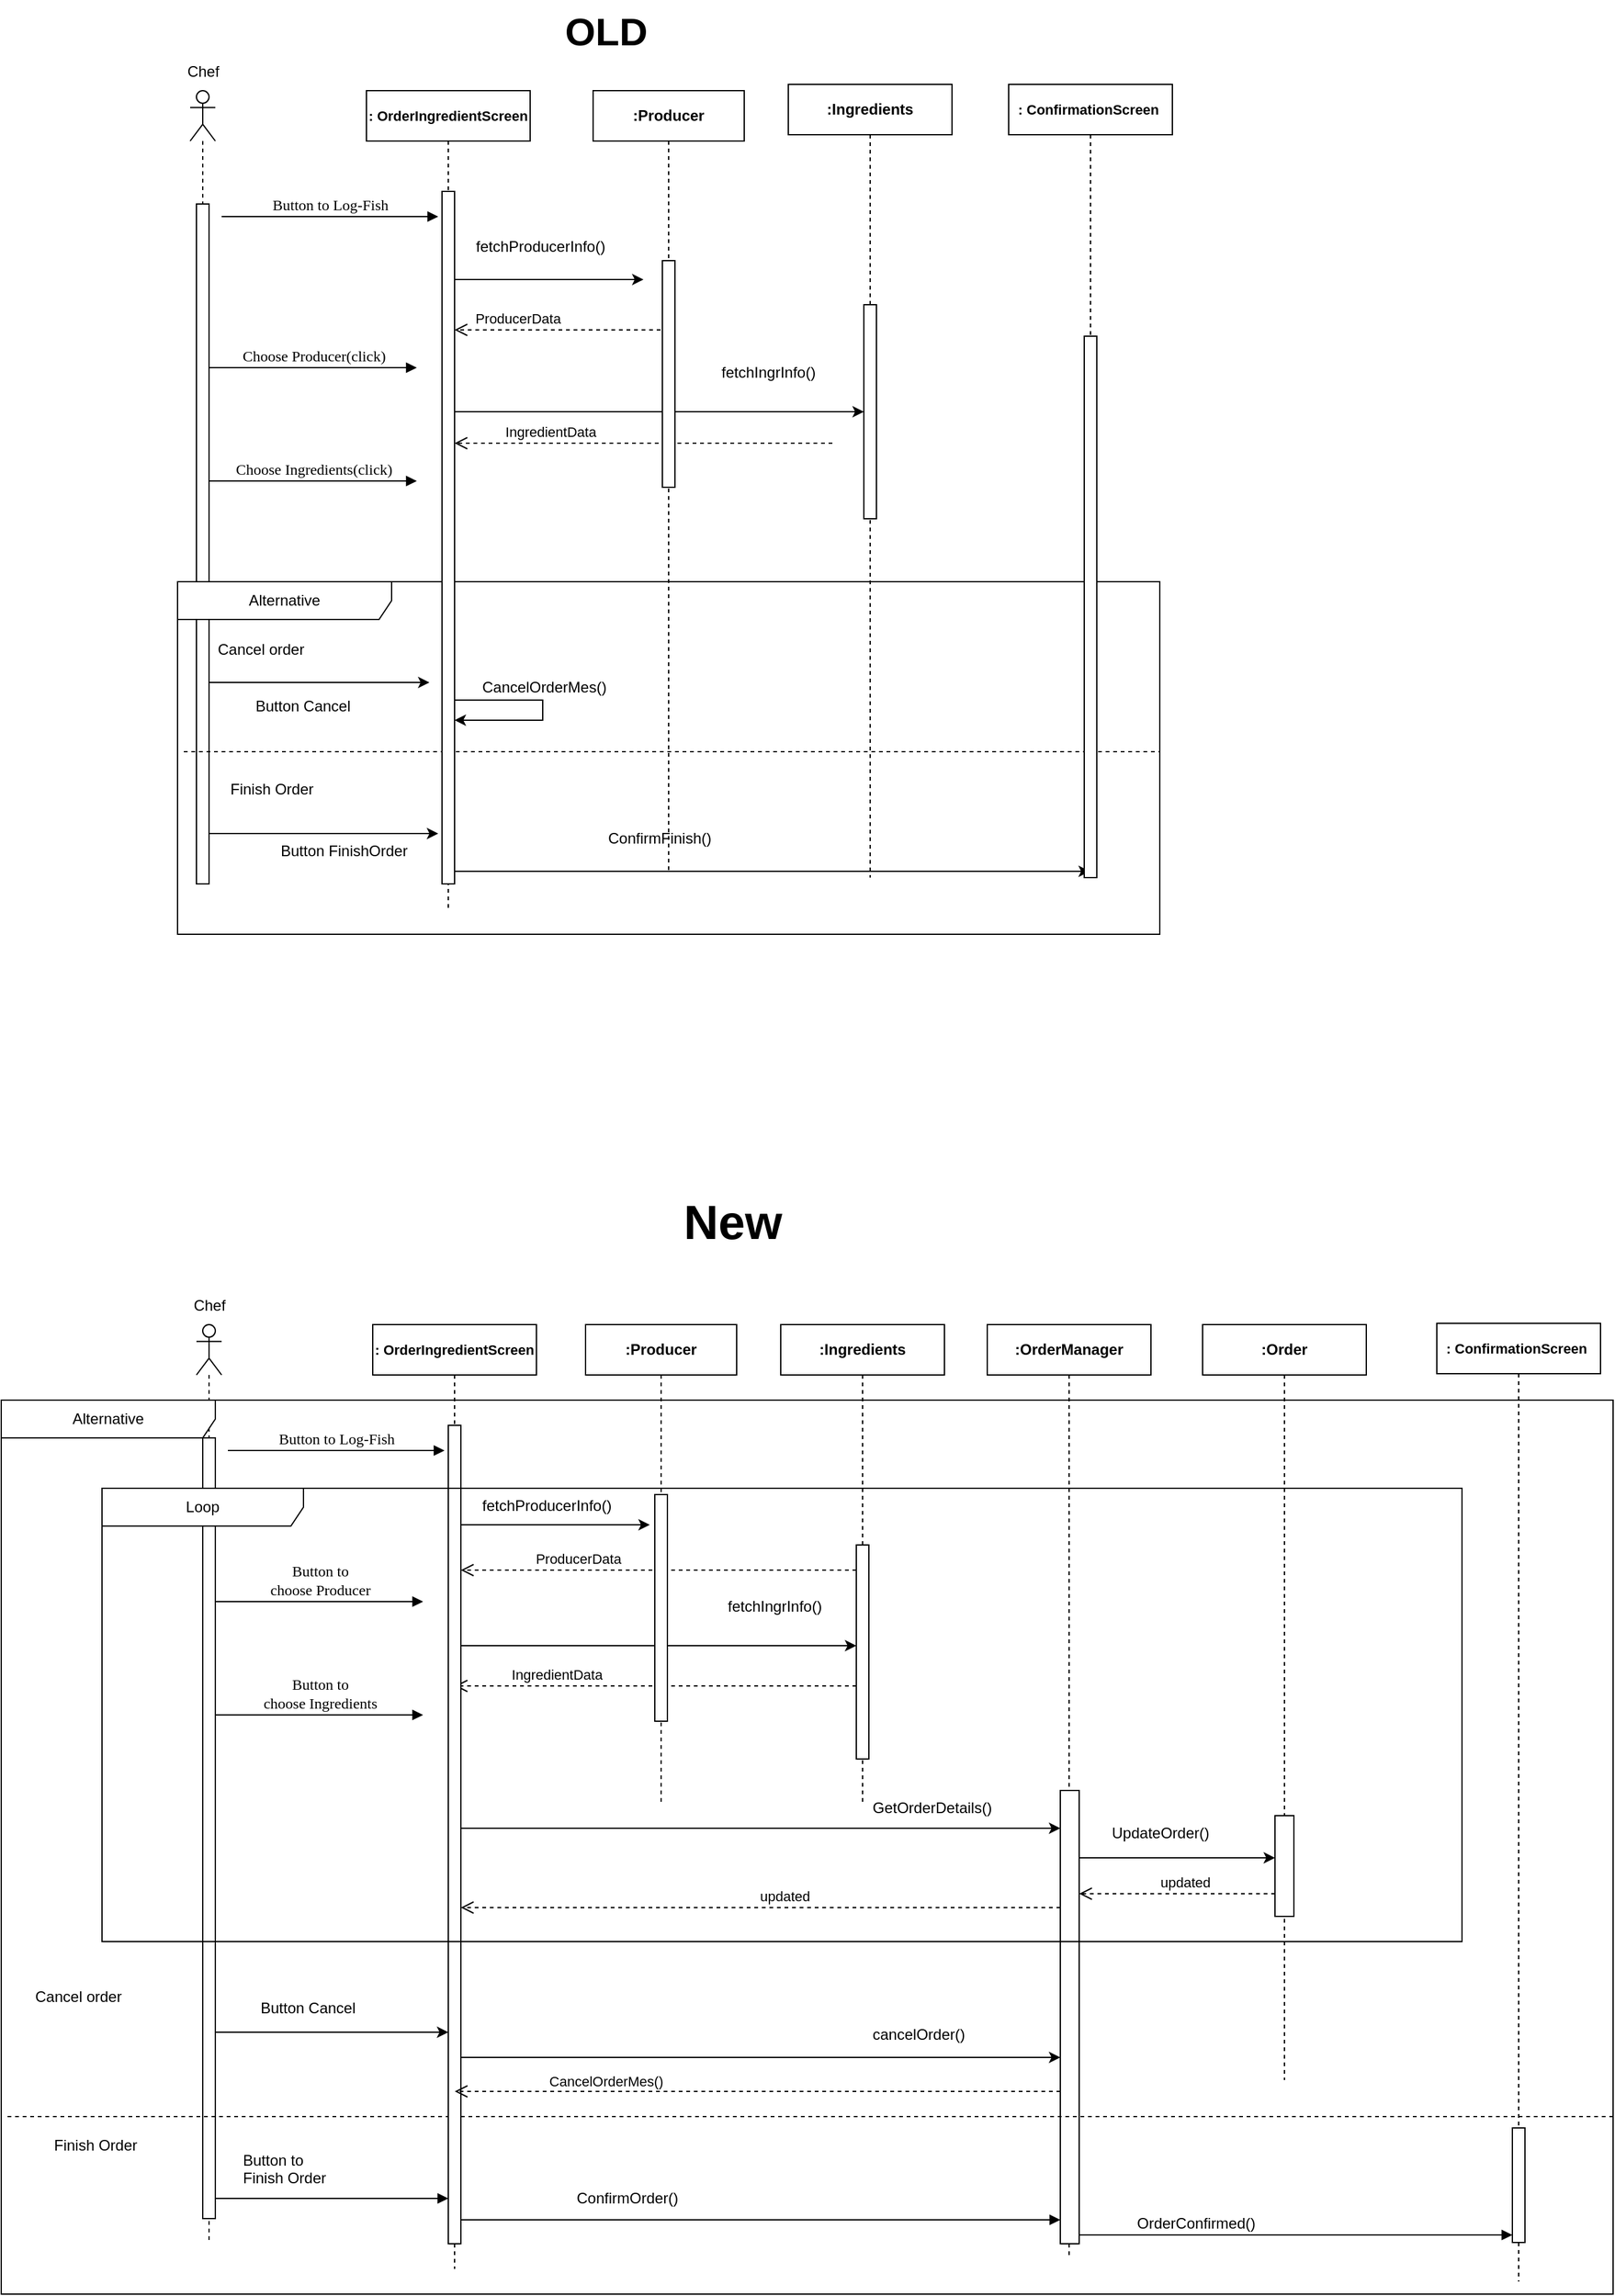 <mxfile version="27.0.5">
  <diagram name="Page-1" id="hu2GcPiW0_F7yXGHMq4G">
    <mxGraphModel dx="2571" dy="980" grid="1" gridSize="10" guides="1" tooltips="1" connect="1" arrows="1" fold="1" page="1" pageScale="1" pageWidth="850" pageHeight="1100" math="0" shadow="0">
      <root>
        <mxCell id="0" />
        <mxCell id="1" parent="0" />
        <mxCell id="yRij5WZZbqsP3CioCUJ2-1" value="Button to Log-Fish" style="html=1;verticalAlign=bottom;endArrow=block;labelBackgroundColor=none;fontFamily=Verdana;fontSize=12;edgeStyle=elbowEdgeStyle;elbow=vertical;" parent="1" edge="1">
          <mxGeometry relative="1" as="geometry">
            <mxPoint x="145" y="180" as="sourcePoint" />
            <mxPoint x="317" y="179.931" as="targetPoint" />
          </mxGeometry>
        </mxCell>
        <mxCell id="yRij5WZZbqsP3CioCUJ2-2" value="" style="shape=umlLifeline;perimeter=lifelinePerimeter;whiteSpace=wrap;html=1;container=1;dropTarget=0;collapsible=0;recursiveResize=0;outlineConnect=0;portConstraint=eastwest;newEdgeStyle={&quot;curved&quot;:0,&quot;rounded&quot;:0};participant=umlActor;" parent="1" vertex="1">
          <mxGeometry x="120" y="80" width="20" height="630" as="geometry" />
        </mxCell>
        <mxCell id="yRij5WZZbqsP3CioCUJ2-3" value="" style="html=1;points=[[0,0,0,0,5],[0,1,0,0,-5],[1,0,0,0,5],[1,1,0,0,-5]];perimeter=orthogonalPerimeter;outlineConnect=0;targetShapes=umlLifeline;portConstraint=eastwest;newEdgeStyle={&quot;curved&quot;:0,&quot;rounded&quot;:0};" parent="yRij5WZZbqsP3CioCUJ2-2" vertex="1">
          <mxGeometry x="5" y="90" width="10" height="540" as="geometry" />
        </mxCell>
        <mxCell id="yRij5WZZbqsP3CioCUJ2-4" value="Chef" style="text;html=1;align=center;verticalAlign=middle;resizable=0;points=[];autosize=1;strokeColor=none;fillColor=none;" parent="1" vertex="1">
          <mxGeometry x="105" y="50" width="50" height="30" as="geometry" />
        </mxCell>
        <mxCell id="yRij5WZZbqsP3CioCUJ2-5" value="" style="edgeStyle=orthogonalEdgeStyle;rounded=0;orthogonalLoop=1;jettySize=auto;html=1;curved=0;" parent="1" edge="1">
          <mxGeometry relative="1" as="geometry">
            <mxPoint x="330" y="230" as="sourcePoint" />
            <mxPoint x="480" y="230" as="targetPoint" />
            <Array as="points">
              <mxPoint x="360" y="230" />
              <mxPoint x="360" y="230" />
            </Array>
          </mxGeometry>
        </mxCell>
        <mxCell id="yRij5WZZbqsP3CioCUJ2-6" value="fetchProducerInfo()" style="text;whiteSpace=wrap;html=1;" parent="1" vertex="1">
          <mxGeometry x="345" y="190" width="110" height="20" as="geometry" />
        </mxCell>
        <mxCell id="yRij5WZZbqsP3CioCUJ2-7" value="fetchIngrInfo()" style="text;whiteSpace=wrap;html=1;" parent="1" vertex="1">
          <mxGeometry x="540" y="290" width="82" height="30" as="geometry" />
        </mxCell>
        <mxCell id="yRij5WZZbqsP3CioCUJ2-8" style="edgeStyle=orthogonalEdgeStyle;rounded=0;orthogonalLoop=1;jettySize=auto;html=1;curved=0;" parent="1" target="yRij5WZZbqsP3CioCUJ2-29" edge="1">
          <mxGeometry relative="1" as="geometry">
            <mxPoint x="330" y="335.034" as="sourcePoint" />
            <mxPoint x="630" y="310" as="targetPoint" />
            <Array as="points">
              <mxPoint x="450" y="335" />
              <mxPoint x="450" y="335" />
            </Array>
          </mxGeometry>
        </mxCell>
        <mxCell id="yRij5WZZbqsP3CioCUJ2-9" value="ProducerData" style="html=1;verticalAlign=bottom;endArrow=open;dashed=1;endSize=8;curved=0;rounded=0;" parent="1" source="yRij5WZZbqsP3CioCUJ2-30" edge="1">
          <mxGeometry x="0.411" relative="1" as="geometry">
            <mxPoint x="470" y="270.04" as="sourcePoint" />
            <mxPoint x="330" y="270" as="targetPoint" />
            <mxPoint as="offset" />
          </mxGeometry>
        </mxCell>
        <mxCell id="yRij5WZZbqsP3CioCUJ2-10" value="IngredientData" style="html=1;verticalAlign=bottom;endArrow=open;dashed=1;endSize=8;curved=0;rounded=0;" parent="1" edge="1">
          <mxGeometry x="0.495" relative="1" as="geometry">
            <mxPoint x="630" y="360" as="sourcePoint" />
            <mxPoint x="330" y="360" as="targetPoint" />
            <mxPoint as="offset" />
          </mxGeometry>
        </mxCell>
        <mxCell id="yRij5WZZbqsP3CioCUJ2-11" value="Choose Producer(click)" style="html=1;verticalAlign=bottom;endArrow=block;labelBackgroundColor=none;fontFamily=Verdana;fontSize=12;edgeStyle=elbowEdgeStyle;elbow=vertical;" parent="1" edge="1">
          <mxGeometry relative="1" as="geometry">
            <mxPoint x="135" y="300" as="sourcePoint" />
            <mxPoint x="300" y="300" as="targetPoint" />
          </mxGeometry>
        </mxCell>
        <mxCell id="yRij5WZZbqsP3CioCUJ2-12" value="Choose Ingredients(click)" style="html=1;verticalAlign=bottom;endArrow=block;labelBackgroundColor=none;fontFamily=Verdana;fontSize=12;edgeStyle=elbowEdgeStyle;elbow=vertical;" parent="1" edge="1">
          <mxGeometry relative="1" as="geometry">
            <mxPoint x="135" y="390" as="sourcePoint" />
            <mxPoint x="300" y="390" as="targetPoint" />
            <mxPoint as="offset" />
          </mxGeometry>
        </mxCell>
        <mxCell id="yRij5WZZbqsP3CioCUJ2-15" style="edgeStyle=orthogonalEdgeStyle;rounded=0;orthogonalLoop=1;jettySize=auto;html=1;curved=0;" parent="1" edge="1">
          <mxGeometry relative="1" as="geometry">
            <mxPoint x="135" y="545.043" as="sourcePoint" />
            <mxPoint x="310" y="550" as="targetPoint" />
            <Array as="points">
              <mxPoint x="135" y="550" />
            </Array>
          </mxGeometry>
        </mxCell>
        <mxCell id="yRij5WZZbqsP3CioCUJ2-16" value="Alternative" style="shape=umlFrame;whiteSpace=wrap;html=1;pointerEvents=0;recursiveResize=0;container=1;collapsible=0;width=170;" parent="1" vertex="1">
          <mxGeometry x="110" y="470" width="780" height="280" as="geometry" />
        </mxCell>
        <mxCell id="yRij5WZZbqsP3CioCUJ2-17" value="Cancel order" style="text;html=1;" parent="yRij5WZZbqsP3CioCUJ2-16" vertex="1">
          <mxGeometry width="100" height="20" relative="1" as="geometry">
            <mxPoint x="30" y="40" as="offset" />
          </mxGeometry>
        </mxCell>
        <mxCell id="yRij5WZZbqsP3CioCUJ2-18" value="" style="line;strokeWidth=1;dashed=1;labelPosition=center;verticalLabelPosition=bottom;align=left;verticalAlign=top;spacingLeft=20;spacingTop=15;html=1;whiteSpace=wrap;" parent="yRij5WZZbqsP3CioCUJ2-16" vertex="1">
          <mxGeometry x="5" y="130" width="775" height="10" as="geometry" />
        </mxCell>
        <mxCell id="yRij5WZZbqsP3CioCUJ2-19" value="Button Cancel " style="text;whiteSpace=wrap;html=1;" parent="yRij5WZZbqsP3CioCUJ2-16" vertex="1">
          <mxGeometry x="60" y="85" width="120" height="25" as="geometry" />
        </mxCell>
        <mxCell id="yRij5WZZbqsP3CioCUJ2-20" value="Finish Order" style="text;html=1;align=center;verticalAlign=middle;whiteSpace=wrap;rounded=0;" parent="yRij5WZZbqsP3CioCUJ2-16" vertex="1">
          <mxGeometry x="40" y="150" width="70" height="30" as="geometry" />
        </mxCell>
        <mxCell id="yRij5WZZbqsP3CioCUJ2-21" value="Button FinishOrder" style="text;whiteSpace=wrap;html=1;" parent="yRij5WZZbqsP3CioCUJ2-16" vertex="1">
          <mxGeometry x="80" y="200" width="110" height="30" as="geometry" />
        </mxCell>
        <mxCell id="yRij5WZZbqsP3CioCUJ2-22" style="edgeStyle=orthogonalEdgeStyle;rounded=0;orthogonalLoop=1;jettySize=auto;html=1;curved=0;" parent="yRij5WZZbqsP3CioCUJ2-16" edge="1">
          <mxGeometry relative="1" as="geometry">
            <mxPoint x="25" y="200" as="sourcePoint" />
            <mxPoint x="207" y="200" as="targetPoint" />
            <Array as="points">
              <mxPoint x="50" y="200" />
              <mxPoint x="50" y="200" />
            </Array>
          </mxGeometry>
        </mxCell>
        <mxCell id="yRij5WZZbqsP3CioCUJ2-23" value="ConfirmFinish()" style="text;whiteSpace=wrap;html=1;" parent="yRij5WZZbqsP3CioCUJ2-16" vertex="1">
          <mxGeometry x="340" y="190" width="100" height="20" as="geometry" />
        </mxCell>
        <mxCell id="yRij5WZZbqsP3CioCUJ2-24" value="CancelOrderMes()" style="text;whiteSpace=wrap;html=1;" parent="yRij5WZZbqsP3CioCUJ2-16" vertex="1">
          <mxGeometry x="240" y="70" width="90" height="20" as="geometry" />
        </mxCell>
        <mxCell id="yRij5WZZbqsP3CioCUJ2-25" style="edgeStyle=orthogonalEdgeStyle;rounded=0;orthogonalLoop=1;jettySize=auto;html=1;curved=0;" parent="1" target="yRij5WZZbqsP3CioCUJ2-26" edge="1">
          <mxGeometry relative="1" as="geometry">
            <mxPoint x="809.5" y="690" as="targetPoint" />
            <Array as="points">
              <mxPoint x="450" y="700" />
              <mxPoint x="450" y="700" />
            </Array>
            <mxPoint x="330" y="700" as="sourcePoint" />
          </mxGeometry>
        </mxCell>
        <mxCell id="yRij5WZZbqsP3CioCUJ2-26" value="&lt;b&gt;&lt;font style=&quot;font-size: 11px;&quot;&gt;: ConfirmationScreen&amp;nbsp; &lt;br&gt;&lt;/font&gt;&lt;/b&gt;" style="shape=umlLifeline;perimeter=lifelinePerimeter;whiteSpace=wrap;html=1;container=1;dropTarget=0;collapsible=0;recursiveResize=0;outlineConnect=0;portConstraint=eastwest;newEdgeStyle={&quot;curved&quot;:0,&quot;rounded&quot;:0};" parent="1" vertex="1">
          <mxGeometry x="770" y="75" width="130" height="630" as="geometry" />
        </mxCell>
        <mxCell id="yRij5WZZbqsP3CioCUJ2-27" value="" style="html=1;points=[[0,0,0,0,5],[0,1,0,0,-5],[1,0,0,0,5],[1,1,0,0,-5]];perimeter=orthogonalPerimeter;outlineConnect=0;targetShapes=umlLifeline;portConstraint=eastwest;newEdgeStyle={&quot;curved&quot;:0,&quot;rounded&quot;:0};" parent="yRij5WZZbqsP3CioCUJ2-26" vertex="1">
          <mxGeometry x="60" y="200" width="10" height="430" as="geometry" />
        </mxCell>
        <mxCell id="yRij5WZZbqsP3CioCUJ2-28" value="&lt;b&gt;:Ingredients&lt;/b&gt;" style="shape=umlLifeline;perimeter=lifelinePerimeter;whiteSpace=wrap;html=1;container=1;dropTarget=0;collapsible=0;recursiveResize=0;outlineConnect=0;portConstraint=eastwest;newEdgeStyle={&quot;curved&quot;:0,&quot;rounded&quot;:0};" parent="1" vertex="1">
          <mxGeometry x="595" y="75" width="130" height="630" as="geometry" />
        </mxCell>
        <mxCell id="yRij5WZZbqsP3CioCUJ2-29" value="" style="html=1;points=[[0,0,0,0,5],[0,1,0,0,-5],[1,0,0,0,5],[1,1,0,0,-5]];perimeter=orthogonalPerimeter;outlineConnect=0;targetShapes=umlLifeline;portConstraint=eastwest;newEdgeStyle={&quot;curved&quot;:0,&quot;rounded&quot;:0};" parent="yRij5WZZbqsP3CioCUJ2-28" vertex="1">
          <mxGeometry x="60" y="175" width="10" height="170" as="geometry" />
        </mxCell>
        <mxCell id="yRij5WZZbqsP3CioCUJ2-30" value="&lt;b&gt;:Producer&lt;/b&gt;" style="shape=umlLifeline;perimeter=lifelinePerimeter;whiteSpace=wrap;html=1;container=1;dropTarget=0;collapsible=0;recursiveResize=0;outlineConnect=0;portConstraint=eastwest;newEdgeStyle={&quot;curved&quot;:0,&quot;rounded&quot;:0};" parent="1" vertex="1">
          <mxGeometry x="440" y="80" width="120" height="620" as="geometry" />
        </mxCell>
        <mxCell id="yRij5WZZbqsP3CioCUJ2-31" value="" style="html=1;points=[[0,0,0,0,5],[0,1,0,0,-5],[1,0,0,0,5],[1,1,0,0,-5]];perimeter=orthogonalPerimeter;outlineConnect=0;targetShapes=umlLifeline;portConstraint=eastwest;newEdgeStyle={&quot;curved&quot;:0,&quot;rounded&quot;:0};" parent="yRij5WZZbqsP3CioCUJ2-30" vertex="1">
          <mxGeometry x="55" y="135" width="10" height="180" as="geometry" />
        </mxCell>
        <mxCell id="yRij5WZZbqsP3CioCUJ2-32" value="&lt;b&gt;&lt;font style=&quot;font-size: 11px;&quot;&gt;: OrderIngredientScreen&lt;/font&gt;&lt;/b&gt;" style="shape=umlLifeline;perimeter=lifelinePerimeter;whiteSpace=wrap;html=1;container=1;dropTarget=0;collapsible=0;recursiveResize=0;outlineConnect=0;portConstraint=eastwest;newEdgeStyle={&quot;curved&quot;:0,&quot;rounded&quot;:0};" parent="1" vertex="1">
          <mxGeometry x="260" y="80" width="130" height="650" as="geometry" />
        </mxCell>
        <mxCell id="yRij5WZZbqsP3CioCUJ2-33" value="" style="html=1;points=[[0,0,0,0,5],[0,1,0,0,-5],[1,0,0,0,5],[1,1,0,0,-5]];perimeter=orthogonalPerimeter;outlineConnect=0;targetShapes=umlLifeline;portConstraint=eastwest;newEdgeStyle={&quot;curved&quot;:0,&quot;rounded&quot;:0};" parent="yRij5WZZbqsP3CioCUJ2-32" vertex="1">
          <mxGeometry x="60" y="80" width="10" height="550" as="geometry" />
        </mxCell>
        <mxCell id="yRij5WZZbqsP3CioCUJ2-34" style="edgeStyle=orthogonalEdgeStyle;rounded=0;orthogonalLoop=1;jettySize=auto;html=1;curved=0;exitX=1;exitY=0.727;exitDx=0;exitDy=0;exitPerimeter=0;" parent="yRij5WZZbqsP3CioCUJ2-32" source="yRij5WZZbqsP3CioCUJ2-33" target="yRij5WZZbqsP3CioCUJ2-33" edge="1">
          <mxGeometry relative="1" as="geometry">
            <mxPoint x="80" y="484.114" as="sourcePoint" />
            <mxPoint x="80.62" y="500.0" as="targetPoint" />
            <Array as="points">
              <mxPoint x="70" y="484" />
              <mxPoint x="140" y="484" />
              <mxPoint x="140" y="500" />
            </Array>
          </mxGeometry>
        </mxCell>
        <mxCell id="T_qbeqdPF1ZNJ3IH-dsT-1" value="&lt;b&gt;:Order&lt;/b&gt;" style="shape=umlLifeline;perimeter=lifelinePerimeter;whiteSpace=wrap;html=1;container=1;dropTarget=0;collapsible=0;recursiveResize=0;outlineConnect=0;portConstraint=eastwest;newEdgeStyle={&quot;curved&quot;:0,&quot;rounded&quot;:0};" parent="1" vertex="1">
          <mxGeometry x="924" y="1060" width="130" height="600" as="geometry" />
        </mxCell>
        <mxCell id="T_qbeqdPF1ZNJ3IH-dsT-2" value="" style="html=1;points=[[0,0,0,0,5],[0,1,0,0,-5],[1,0,0,0,5],[1,1,0,0,-5]];perimeter=orthogonalPerimeter;outlineConnect=0;targetShapes=umlLifeline;portConstraint=eastwest;newEdgeStyle={&quot;curved&quot;:0,&quot;rounded&quot;:0};" parent="T_qbeqdPF1ZNJ3IH-dsT-1" vertex="1">
          <mxGeometry x="57.5" y="390" width="15" height="80" as="geometry" />
        </mxCell>
        <mxCell id="T_qbeqdPF1ZNJ3IH-dsT-3" value="&lt;b&gt;:OrderManager&lt;/b&gt;" style="shape=umlLifeline;perimeter=lifelinePerimeter;whiteSpace=wrap;html=1;container=1;dropTarget=0;collapsible=0;recursiveResize=0;outlineConnect=0;portConstraint=eastwest;newEdgeStyle={&quot;curved&quot;:0,&quot;rounded&quot;:0};" parent="1" vertex="1">
          <mxGeometry x="753" y="1060" width="130" height="740" as="geometry" />
        </mxCell>
        <mxCell id="T_qbeqdPF1ZNJ3IH-dsT-4" value="" style="html=1;points=[[0,0,0,0,5],[0,1,0,0,-5],[1,0,0,0,5],[1,1,0,0,-5]];perimeter=orthogonalPerimeter;outlineConnect=0;targetShapes=umlLifeline;portConstraint=eastwest;newEdgeStyle={&quot;curved&quot;:0,&quot;rounded&quot;:0};" parent="T_qbeqdPF1ZNJ3IH-dsT-3" vertex="1">
          <mxGeometry x="58" y="370" width="15" height="360" as="geometry" />
        </mxCell>
        <mxCell id="0OY6LeUOLgZ1QL3dww9M-1" value="&lt;b&gt;&lt;font style=&quot;font-size: 31px;&quot;&gt;OLD&lt;/font&gt;&lt;/b&gt;" style="text;html=1;align=center;verticalAlign=middle;resizable=0;points=[];autosize=1;strokeColor=none;fillColor=none;" vertex="1" parent="1">
          <mxGeometry x="405" y="8" width="90" height="50" as="geometry" />
        </mxCell>
        <mxCell id="0OY6LeUOLgZ1QL3dww9M-2" value="&lt;b&gt;&lt;font style=&quot;font-size: 38px;&quot;&gt;New&lt;/font&gt;&lt;/b&gt;" style="text;whiteSpace=wrap;html=1;" vertex="1" parent="1">
          <mxGeometry x="510" y="950" width="100" height="60" as="geometry" />
        </mxCell>
        <mxCell id="0OY6LeUOLgZ1QL3dww9M-3" value="Button to Log-Fish" style="html=1;verticalAlign=bottom;endArrow=block;labelBackgroundColor=none;fontFamily=Verdana;fontSize=12;edgeStyle=elbowEdgeStyle;elbow=vertical;" edge="1" parent="1">
          <mxGeometry relative="1" as="geometry">
            <mxPoint x="150" y="1160" as="sourcePoint" />
            <mxPoint x="322" y="1159.931" as="targetPoint" />
          </mxGeometry>
        </mxCell>
        <mxCell id="0OY6LeUOLgZ1QL3dww9M-4" value="" style="shape=umlLifeline;perimeter=lifelinePerimeter;whiteSpace=wrap;html=1;container=1;dropTarget=0;collapsible=0;recursiveResize=0;outlineConnect=0;portConstraint=eastwest;newEdgeStyle={&quot;curved&quot;:0,&quot;rounded&quot;:0};participant=umlActor;" vertex="1" parent="1">
          <mxGeometry x="125" y="1060" width="20" height="730" as="geometry" />
        </mxCell>
        <mxCell id="0OY6LeUOLgZ1QL3dww9M-5" value="" style="html=1;points=[[0,0,0,0,5],[0,1,0,0,-5],[1,0,0,0,5],[1,1,0,0,-5]];perimeter=orthogonalPerimeter;outlineConnect=0;targetShapes=umlLifeline;portConstraint=eastwest;newEdgeStyle={&quot;curved&quot;:0,&quot;rounded&quot;:0};" vertex="1" parent="0OY6LeUOLgZ1QL3dww9M-4">
          <mxGeometry x="5" y="90" width="10" height="620" as="geometry" />
        </mxCell>
        <mxCell id="0OY6LeUOLgZ1QL3dww9M-6" value="Chef" style="text;html=1;align=center;verticalAlign=middle;resizable=0;points=[];autosize=1;strokeColor=none;fillColor=none;" vertex="1" parent="1">
          <mxGeometry x="110" y="1030" width="50" height="30" as="geometry" />
        </mxCell>
        <mxCell id="0OY6LeUOLgZ1QL3dww9M-7" value="" style="edgeStyle=orthogonalEdgeStyle;rounded=0;orthogonalLoop=1;jettySize=auto;html=1;curved=0;" edge="1" parent="1">
          <mxGeometry relative="1" as="geometry">
            <mxPoint x="335" y="1219" as="sourcePoint" />
            <mxPoint x="485" y="1219" as="targetPoint" />
            <Array as="points">
              <mxPoint x="365" y="1219" />
              <mxPoint x="365" y="1219" />
            </Array>
          </mxGeometry>
        </mxCell>
        <mxCell id="0OY6LeUOLgZ1QL3dww9M-8" value="fetchProducerInfo()" style="text;whiteSpace=wrap;html=1;" vertex="1" parent="1">
          <mxGeometry x="350" y="1190" width="110" height="20" as="geometry" />
        </mxCell>
        <mxCell id="0OY6LeUOLgZ1QL3dww9M-9" value="fetchIngrInfo()" style="text;whiteSpace=wrap;html=1;" vertex="1" parent="1">
          <mxGeometry x="545" y="1270" width="82" height="30" as="geometry" />
        </mxCell>
        <mxCell id="0OY6LeUOLgZ1QL3dww9M-10" style="edgeStyle=orthogonalEdgeStyle;rounded=0;orthogonalLoop=1;jettySize=auto;html=1;curved=0;" edge="1" parent="1" target="0OY6LeUOLgZ1QL3dww9M-29">
          <mxGeometry relative="1" as="geometry">
            <mxPoint x="335" y="1315.034" as="sourcePoint" />
            <mxPoint x="635" y="1290" as="targetPoint" />
            <Array as="points">
              <mxPoint x="455" y="1315" />
              <mxPoint x="455" y="1315" />
            </Array>
          </mxGeometry>
        </mxCell>
        <mxCell id="0OY6LeUOLgZ1QL3dww9M-11" value="ProducerData" style="html=1;verticalAlign=bottom;endArrow=open;dashed=1;endSize=8;curved=0;rounded=0;" edge="1" parent="1" source="0OY6LeUOLgZ1QL3dww9M-29">
          <mxGeometry x="0.411" relative="1" as="geometry">
            <mxPoint x="660.5" y="1255" as="sourcePoint" />
            <mxPoint x="335" y="1255" as="targetPoint" />
            <mxPoint as="offset" />
          </mxGeometry>
        </mxCell>
        <mxCell id="0OY6LeUOLgZ1QL3dww9M-12" value="IngredientData" style="html=1;verticalAlign=bottom;endArrow=open;dashed=1;endSize=8;curved=0;rounded=0;" edge="1" parent="1">
          <mxGeometry x="0.495" relative="1" as="geometry">
            <mxPoint x="649" y="1347" as="sourcePoint" />
            <mxPoint x="330.1" y="1347" as="targetPoint" />
            <mxPoint as="offset" />
          </mxGeometry>
        </mxCell>
        <mxCell id="0OY6LeUOLgZ1QL3dww9M-13" value="Button to&lt;br&gt;choose Producer" style="html=1;verticalAlign=bottom;endArrow=block;labelBackgroundColor=none;fontFamily=Verdana;fontSize=12;edgeStyle=elbowEdgeStyle;elbow=vertical;" edge="1" parent="1">
          <mxGeometry relative="1" as="geometry">
            <mxPoint x="140" y="1280" as="sourcePoint" />
            <mxPoint x="305" y="1280" as="targetPoint" />
          </mxGeometry>
        </mxCell>
        <mxCell id="0OY6LeUOLgZ1QL3dww9M-14" value="Button to&lt;br&gt;choose Ingredients " style="html=1;verticalAlign=bottom;endArrow=block;labelBackgroundColor=none;fontFamily=Verdana;fontSize=12;edgeStyle=elbowEdgeStyle;elbow=vertical;" edge="1" parent="1">
          <mxGeometry relative="1" as="geometry">
            <mxPoint x="140" y="1370" as="sourcePoint" />
            <mxPoint x="305" y="1370" as="targetPoint" />
            <mxPoint as="offset" />
          </mxGeometry>
        </mxCell>
        <mxCell id="0OY6LeUOLgZ1QL3dww9M-16" value="Alternative" style="shape=umlFrame;whiteSpace=wrap;html=1;pointerEvents=0;recursiveResize=0;container=1;collapsible=0;width=170;" vertex="1" parent="1">
          <mxGeometry x="-30" y="1120" width="1280" height="710" as="geometry" />
        </mxCell>
        <mxCell id="0OY6LeUOLgZ1QL3dww9M-17" value="Cancel order" style="text;html=1;" vertex="1" parent="0OY6LeUOLgZ1QL3dww9M-16">
          <mxGeometry width="100" height="20" relative="1" as="geometry">
            <mxPoint x="25" y="460" as="offset" />
          </mxGeometry>
        </mxCell>
        <mxCell id="0OY6LeUOLgZ1QL3dww9M-18" value="" style="line;strokeWidth=1;dashed=1;labelPosition=center;verticalLabelPosition=bottom;align=left;verticalAlign=top;spacingLeft=20;spacingTop=15;html=1;whiteSpace=wrap;" vertex="1" parent="0OY6LeUOLgZ1QL3dww9M-16">
          <mxGeometry x="5" y="564" width="1275" height="10" as="geometry" />
        </mxCell>
        <mxCell id="0OY6LeUOLgZ1QL3dww9M-19" value="Button Cancel " style="text;whiteSpace=wrap;html=1;" vertex="1" parent="0OY6LeUOLgZ1QL3dww9M-16">
          <mxGeometry x="204" y="469.16" width="120" height="25" as="geometry" />
        </mxCell>
        <mxCell id="0OY6LeUOLgZ1QL3dww9M-20" value="Finish Order" style="text;html=1;align=center;verticalAlign=middle;whiteSpace=wrap;rounded=0;" vertex="1" parent="0OY6LeUOLgZ1QL3dww9M-16">
          <mxGeometry x="40" y="577" width="70" height="30" as="geometry" />
        </mxCell>
        <mxCell id="0OY6LeUOLgZ1QL3dww9M-21" value="Button to &lt;br&gt;Finish Order" style="text;whiteSpace=wrap;html=1;" vertex="1" parent="0OY6LeUOLgZ1QL3dww9M-16">
          <mxGeometry x="190" y="590" width="90" height="30" as="geometry" />
        </mxCell>
        <mxCell id="0OY6LeUOLgZ1QL3dww9M-15" style="edgeStyle=orthogonalEdgeStyle;rounded=0;orthogonalLoop=1;jettySize=auto;html=1;curved=0;" edge="1" parent="0OY6LeUOLgZ1QL3dww9M-16">
          <mxGeometry relative="1" as="geometry">
            <mxPoint x="170" y="502" as="sourcePoint" />
            <mxPoint x="355.0" y="502.034" as="targetPoint" />
            <Array as="points">
              <mxPoint x="350" y="502" />
              <mxPoint x="350" y="502" />
            </Array>
          </mxGeometry>
        </mxCell>
        <mxCell id="0OY6LeUOLgZ1QL3dww9M-23" value="ConfirmOrder()" style="text;whiteSpace=wrap;html=1;" vertex="1" parent="0OY6LeUOLgZ1QL3dww9M-16">
          <mxGeometry x="455" y="620" width="100" height="20" as="geometry" />
        </mxCell>
        <mxCell id="0OY6LeUOLgZ1QL3dww9M-45" value="" style="html=1;verticalAlign=bottom;endArrow=block;labelBackgroundColor=none;fontFamily=Verdana;fontSize=12;edgeStyle=elbowEdgeStyle;elbow=vertical;" edge="1" parent="0OY6LeUOLgZ1QL3dww9M-16">
          <mxGeometry x="-0.07" relative="1" as="geometry">
            <mxPoint x="363" y="651" as="sourcePoint" />
            <mxPoint x="841" y="651" as="targetPoint" />
            <mxPoint as="offset" />
          </mxGeometry>
        </mxCell>
        <mxCell id="0OY6LeUOLgZ1QL3dww9M-47" value="OrderConfirmed()" style="text;whiteSpace=wrap;html=1;" vertex="1" parent="0OY6LeUOLgZ1QL3dww9M-16">
          <mxGeometry x="900" y="640" width="100" height="20" as="geometry" />
        </mxCell>
        <mxCell id="0OY6LeUOLgZ1QL3dww9M-49" value="cancelOrder()" style="text;whiteSpace=wrap;html=1;" vertex="1" parent="0OY6LeUOLgZ1QL3dww9M-16">
          <mxGeometry x="690" y="490" width="100" height="30" as="geometry" />
        </mxCell>
        <mxCell id="0OY6LeUOLgZ1QL3dww9M-26" value="&lt;b&gt;&lt;font style=&quot;font-size: 11px;&quot;&gt;: ConfirmationScreen&amp;nbsp; &lt;br&gt;&lt;/font&gt;&lt;/b&gt;" style="shape=umlLifeline;perimeter=lifelinePerimeter;whiteSpace=wrap;html=1;container=1;dropTarget=0;collapsible=0;recursiveResize=0;outlineConnect=0;portConstraint=eastwest;newEdgeStyle={&quot;curved&quot;:0,&quot;rounded&quot;:0};" vertex="1" parent="1">
          <mxGeometry x="1110" y="1059" width="130" height="761" as="geometry" />
        </mxCell>
        <mxCell id="0OY6LeUOLgZ1QL3dww9M-27" value="" style="html=1;points=[[0,0,0,0,5],[0,1,0,0,-5],[1,0,0,0,5],[1,1,0,0,-5]];perimeter=orthogonalPerimeter;outlineConnect=0;targetShapes=umlLifeline;portConstraint=eastwest;newEdgeStyle={&quot;curved&quot;:0,&quot;rounded&quot;:0};" vertex="1" parent="0OY6LeUOLgZ1QL3dww9M-26">
          <mxGeometry x="60" y="639" width="10" height="91" as="geometry" />
        </mxCell>
        <mxCell id="0OY6LeUOLgZ1QL3dww9M-28" value="&lt;b&gt;:Ingredients&lt;/b&gt;" style="shape=umlLifeline;perimeter=lifelinePerimeter;whiteSpace=wrap;html=1;container=1;dropTarget=0;collapsible=0;recursiveResize=0;outlineConnect=0;portConstraint=eastwest;newEdgeStyle={&quot;curved&quot;:0,&quot;rounded&quot;:0};" vertex="1" parent="1">
          <mxGeometry x="589" y="1060" width="130" height="380" as="geometry" />
        </mxCell>
        <mxCell id="0OY6LeUOLgZ1QL3dww9M-29" value="" style="html=1;points=[[0,0,0,0,5],[0,1,0,0,-5],[1,0,0,0,5],[1,1,0,0,-5]];perimeter=orthogonalPerimeter;outlineConnect=0;targetShapes=umlLifeline;portConstraint=eastwest;newEdgeStyle={&quot;curved&quot;:0,&quot;rounded&quot;:0};" vertex="1" parent="0OY6LeUOLgZ1QL3dww9M-28">
          <mxGeometry x="60" y="175" width="10" height="170" as="geometry" />
        </mxCell>
        <mxCell id="0OY6LeUOLgZ1QL3dww9M-30" value="&lt;b&gt;:Producer&lt;/b&gt;" style="shape=umlLifeline;perimeter=lifelinePerimeter;whiteSpace=wrap;html=1;container=1;dropTarget=0;collapsible=0;recursiveResize=0;outlineConnect=0;portConstraint=eastwest;newEdgeStyle={&quot;curved&quot;:0,&quot;rounded&quot;:0};" vertex="1" parent="1">
          <mxGeometry x="434" y="1060" width="120" height="380" as="geometry" />
        </mxCell>
        <mxCell id="0OY6LeUOLgZ1QL3dww9M-31" value="" style="html=1;points=[[0,0,0,0,5],[0,1,0,0,-5],[1,0,0,0,5],[1,1,0,0,-5]];perimeter=orthogonalPerimeter;outlineConnect=0;targetShapes=umlLifeline;portConstraint=eastwest;newEdgeStyle={&quot;curved&quot;:0,&quot;rounded&quot;:0};" vertex="1" parent="0OY6LeUOLgZ1QL3dww9M-30">
          <mxGeometry x="55" y="135" width="10" height="180" as="geometry" />
        </mxCell>
        <mxCell id="0OY6LeUOLgZ1QL3dww9M-32" value="&lt;b&gt;&lt;font style=&quot;font-size: 11px;&quot;&gt;: OrderIngredientScreen&lt;/font&gt;&lt;/b&gt;" style="shape=umlLifeline;perimeter=lifelinePerimeter;whiteSpace=wrap;html=1;container=1;dropTarget=0;collapsible=0;recursiveResize=0;outlineConnect=0;portConstraint=eastwest;newEdgeStyle={&quot;curved&quot;:0,&quot;rounded&quot;:0};" vertex="1" parent="1">
          <mxGeometry x="265" y="1060" width="130" height="750" as="geometry" />
        </mxCell>
        <mxCell id="0OY6LeUOLgZ1QL3dww9M-33" value="" style="html=1;points=[[0,0,0,0,5],[0,1,0,0,-5],[1,0,0,0,5],[1,1,0,0,-5]];perimeter=orthogonalPerimeter;outlineConnect=0;targetShapes=umlLifeline;portConstraint=eastwest;newEdgeStyle={&quot;curved&quot;:0,&quot;rounded&quot;:0};" vertex="1" parent="0OY6LeUOLgZ1QL3dww9M-32">
          <mxGeometry x="60" y="80" width="10" height="650" as="geometry" />
        </mxCell>
        <mxCell id="0OY6LeUOLgZ1QL3dww9M-35" value="" style="edgeStyle=orthogonalEdgeStyle;rounded=0;orthogonalLoop=1;jettySize=auto;html=1;curved=0;" edge="1" parent="1" source="0OY6LeUOLgZ1QL3dww9M-33" target="T_qbeqdPF1ZNJ3IH-dsT-4">
          <mxGeometry relative="1" as="geometry">
            <mxPoint x="340" y="1385" as="sourcePoint" />
            <mxPoint x="495" y="1430" as="targetPoint" />
            <Array as="points">
              <mxPoint x="540" y="1460" />
              <mxPoint x="540" y="1460" />
            </Array>
          </mxGeometry>
        </mxCell>
        <mxCell id="0OY6LeUOLgZ1QL3dww9M-36" value="GetOrderDetails()" style="text;whiteSpace=wrap;html=1;" vertex="1" parent="1">
          <mxGeometry x="660" y="1430" width="140" height="40" as="geometry" />
        </mxCell>
        <mxCell id="0OY6LeUOLgZ1QL3dww9M-37" value="" style="edgeStyle=orthogonalEdgeStyle;rounded=0;orthogonalLoop=1;jettySize=auto;html=1;curved=0;" edge="1" parent="1" target="T_qbeqdPF1ZNJ3IH-dsT-2">
          <mxGeometry relative="1" as="geometry">
            <mxPoint x="826.0" y="1483.5" as="sourcePoint" />
            <mxPoint x="966" y="1535" as="targetPoint" />
            <Array as="points">
              <mxPoint x="940" y="1484" />
              <mxPoint x="940" y="1484" />
            </Array>
          </mxGeometry>
        </mxCell>
        <mxCell id="0OY6LeUOLgZ1QL3dww9M-39" value="UpdateOrder()" style="text;whiteSpace=wrap;html=1;" vertex="1" parent="1">
          <mxGeometry x="850" y="1450" width="100" height="20" as="geometry" />
        </mxCell>
        <mxCell id="0OY6LeUOLgZ1QL3dww9M-40" value="Loop" style="shape=umlFrame;whiteSpace=wrap;html=1;pointerEvents=0;recursiveResize=0;container=1;collapsible=0;width=160;" vertex="1" parent="1">
          <mxGeometry x="50" y="1190" width="1080" height="360" as="geometry" />
        </mxCell>
        <mxCell id="0OY6LeUOLgZ1QL3dww9M-41" value="updated" style="html=1;verticalAlign=bottom;endArrow=open;dashed=1;endSize=8;curved=0;rounded=0;" edge="1" parent="1">
          <mxGeometry x="-0.08" relative="1" as="geometry">
            <mxPoint x="981.5" y="1512" as="sourcePoint" />
            <mxPoint x="826" y="1512" as="targetPoint" />
            <mxPoint as="offset" />
          </mxGeometry>
        </mxCell>
        <mxCell id="0OY6LeUOLgZ1QL3dww9M-42" value="updated" style="html=1;verticalAlign=bottom;endArrow=open;dashed=1;endSize=8;curved=0;rounded=0;" edge="1" parent="1">
          <mxGeometry x="-0.08" relative="1" as="geometry">
            <mxPoint x="811" y="1523" as="sourcePoint" />
            <mxPoint x="335" y="1523" as="targetPoint" />
            <mxPoint as="offset" />
          </mxGeometry>
        </mxCell>
        <mxCell id="0OY6LeUOLgZ1QL3dww9M-44" value="" style="html=1;verticalAlign=bottom;endArrow=block;labelBackgroundColor=none;fontFamily=Verdana;fontSize=12;edgeStyle=elbowEdgeStyle;elbow=vertical;" edge="1" parent="1">
          <mxGeometry x="-0.07" relative="1" as="geometry">
            <mxPoint x="140" y="1754" as="sourcePoint" />
            <mxPoint x="325" y="1754" as="targetPoint" />
            <mxPoint as="offset" />
          </mxGeometry>
        </mxCell>
        <mxCell id="0OY6LeUOLgZ1QL3dww9M-48" value="" style="html=1;verticalAlign=bottom;endArrow=block;labelBackgroundColor=none;fontFamily=Verdana;fontSize=12;edgeStyle=elbowEdgeStyle;elbow=vertical;" edge="1" parent="1">
          <mxGeometry x="-0.07" relative="1" as="geometry">
            <mxPoint x="826" y="1783" as="sourcePoint" />
            <mxPoint x="1170" y="1783" as="targetPoint" />
            <mxPoint as="offset" />
            <Array as="points">
              <mxPoint x="1050" y="1783" />
            </Array>
          </mxGeometry>
        </mxCell>
        <mxCell id="0OY6LeUOLgZ1QL3dww9M-34" style="edgeStyle=orthogonalEdgeStyle;rounded=0;orthogonalLoop=1;jettySize=auto;html=1;curved=0;" edge="1" parent="1">
          <mxGeometry relative="1" as="geometry">
            <mxPoint x="335" y="1642.0" as="sourcePoint" />
            <mxPoint x="811" y="1642.0" as="targetPoint" />
            <Array as="points">
              <mxPoint x="350" y="1642" />
              <mxPoint x="350" y="1642" />
            </Array>
          </mxGeometry>
        </mxCell>
        <mxCell id="0OY6LeUOLgZ1QL3dww9M-51" value="CancelOrderMes()" style="html=1;verticalAlign=bottom;endArrow=open;dashed=1;endSize=8;curved=0;rounded=0;" edge="1" parent="1">
          <mxGeometry x="0.501" y="1" relative="1" as="geometry">
            <mxPoint x="811" y="1669" as="sourcePoint" />
            <mxPoint x="330.149" y="1669" as="targetPoint" />
            <mxPoint as="offset" />
          </mxGeometry>
        </mxCell>
      </root>
    </mxGraphModel>
  </diagram>
</mxfile>
